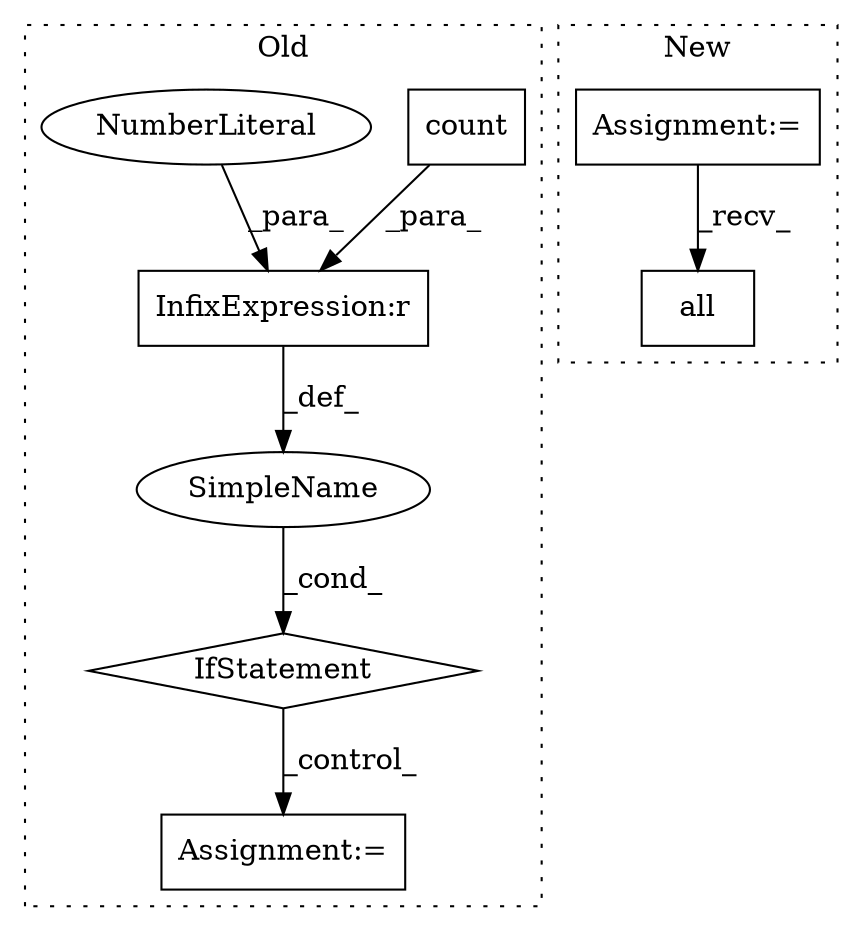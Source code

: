 digraph G {
subgraph cluster0 {
1 [label="count" a="32" s="5796" l="7" shape="box"];
4 [label="IfStatement" a="25" s="5745,5808" l="4,2" shape="diamond"];
5 [label="SimpleName" a="42" s="" l="" shape="ellipse"];
6 [label="Assignment:=" a="7" s="6982" l="1" shape="box"];
7 [label="InfixExpression:r" a="27" s="5803" l="4" shape="box"];
8 [label="NumberLiteral" a="34" s="5807" l="1" shape="ellipse"];
label = "Old";
style="dotted";
}
subgraph cluster1 {
2 [label="all" a="32" s="5847" l="5" shape="box"];
3 [label="Assignment:=" a="7" s="5194" l="1" shape="box"];
label = "New";
style="dotted";
}
1 -> 7 [label="_para_"];
3 -> 2 [label="_recv_"];
4 -> 6 [label="_control_"];
5 -> 4 [label="_cond_"];
7 -> 5 [label="_def_"];
8 -> 7 [label="_para_"];
}